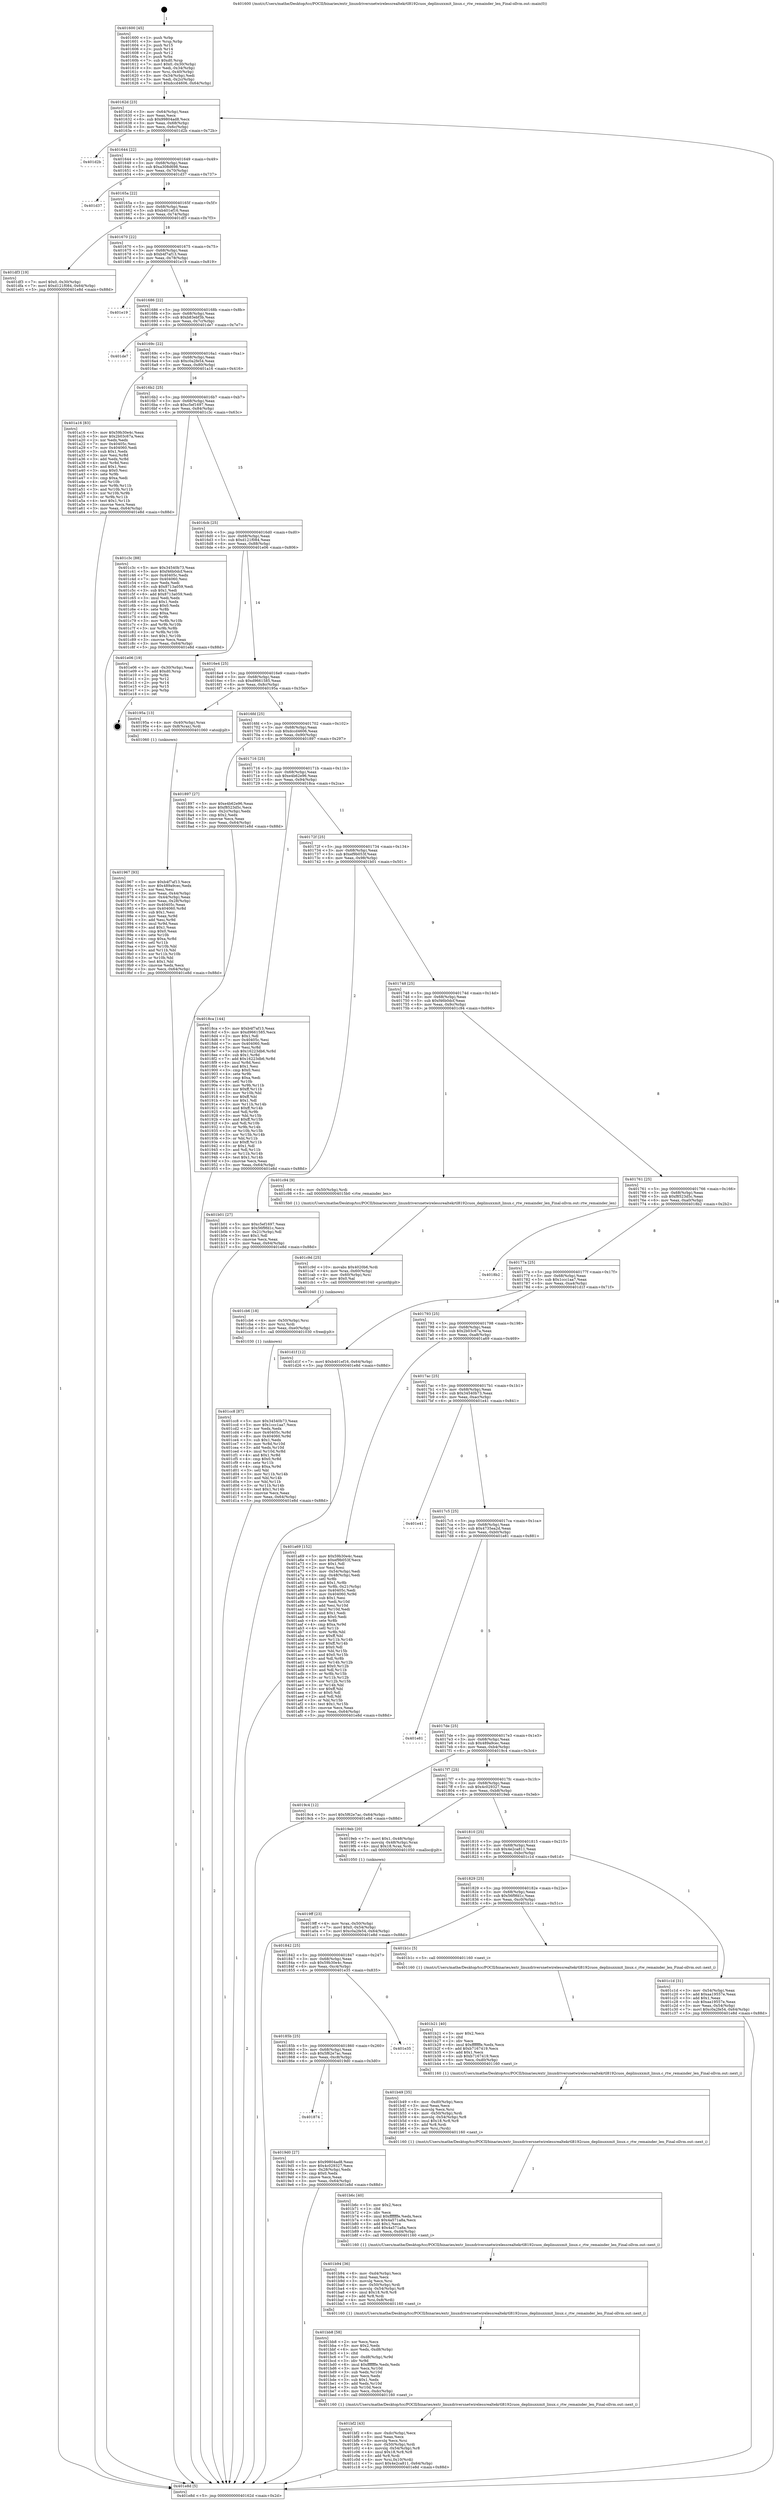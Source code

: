 digraph "0x401600" {
  label = "0x401600 (/mnt/c/Users/mathe/Desktop/tcc/POCII/binaries/extr_linuxdriversnetwirelessrealtekrtl8192cuos_deplinuxxmit_linux.c_rtw_remainder_len_Final-ollvm.out::main(0))"
  labelloc = "t"
  node[shape=record]

  Entry [label="",width=0.3,height=0.3,shape=circle,fillcolor=black,style=filled]
  "0x40162d" [label="{
     0x40162d [23]\l
     | [instrs]\l
     &nbsp;&nbsp;0x40162d \<+3\>: mov -0x64(%rbp),%eax\l
     &nbsp;&nbsp;0x401630 \<+2\>: mov %eax,%ecx\l
     &nbsp;&nbsp;0x401632 \<+6\>: sub $0x99804ad8,%ecx\l
     &nbsp;&nbsp;0x401638 \<+3\>: mov %eax,-0x68(%rbp)\l
     &nbsp;&nbsp;0x40163b \<+3\>: mov %ecx,-0x6c(%rbp)\l
     &nbsp;&nbsp;0x40163e \<+6\>: je 0000000000401d2b \<main+0x72b\>\l
  }"]
  "0x401d2b" [label="{
     0x401d2b\l
  }", style=dashed]
  "0x401644" [label="{
     0x401644 [22]\l
     | [instrs]\l
     &nbsp;&nbsp;0x401644 \<+5\>: jmp 0000000000401649 \<main+0x49\>\l
     &nbsp;&nbsp;0x401649 \<+3\>: mov -0x68(%rbp),%eax\l
     &nbsp;&nbsp;0x40164c \<+5\>: sub $0xa308d698,%eax\l
     &nbsp;&nbsp;0x401651 \<+3\>: mov %eax,-0x70(%rbp)\l
     &nbsp;&nbsp;0x401654 \<+6\>: je 0000000000401d37 \<main+0x737\>\l
  }"]
  Exit [label="",width=0.3,height=0.3,shape=circle,fillcolor=black,style=filled,peripheries=2]
  "0x401d37" [label="{
     0x401d37\l
  }", style=dashed]
  "0x40165a" [label="{
     0x40165a [22]\l
     | [instrs]\l
     &nbsp;&nbsp;0x40165a \<+5\>: jmp 000000000040165f \<main+0x5f\>\l
     &nbsp;&nbsp;0x40165f \<+3\>: mov -0x68(%rbp),%eax\l
     &nbsp;&nbsp;0x401662 \<+5\>: sub $0xb401ef16,%eax\l
     &nbsp;&nbsp;0x401667 \<+3\>: mov %eax,-0x74(%rbp)\l
     &nbsp;&nbsp;0x40166a \<+6\>: je 0000000000401df3 \<main+0x7f3\>\l
  }"]
  "0x401cc8" [label="{
     0x401cc8 [87]\l
     | [instrs]\l
     &nbsp;&nbsp;0x401cc8 \<+5\>: mov $0x34540b73,%eax\l
     &nbsp;&nbsp;0x401ccd \<+5\>: mov $0x1ccc1aa7,%ecx\l
     &nbsp;&nbsp;0x401cd2 \<+2\>: xor %edx,%edx\l
     &nbsp;&nbsp;0x401cd4 \<+8\>: mov 0x40405c,%r8d\l
     &nbsp;&nbsp;0x401cdc \<+8\>: mov 0x404060,%r9d\l
     &nbsp;&nbsp;0x401ce4 \<+3\>: sub $0x1,%edx\l
     &nbsp;&nbsp;0x401ce7 \<+3\>: mov %r8d,%r10d\l
     &nbsp;&nbsp;0x401cea \<+3\>: add %edx,%r10d\l
     &nbsp;&nbsp;0x401ced \<+4\>: imul %r10d,%r8d\l
     &nbsp;&nbsp;0x401cf1 \<+4\>: and $0x1,%r8d\l
     &nbsp;&nbsp;0x401cf5 \<+4\>: cmp $0x0,%r8d\l
     &nbsp;&nbsp;0x401cf9 \<+4\>: sete %r11b\l
     &nbsp;&nbsp;0x401cfd \<+4\>: cmp $0xa,%r9d\l
     &nbsp;&nbsp;0x401d01 \<+3\>: setl %bl\l
     &nbsp;&nbsp;0x401d04 \<+3\>: mov %r11b,%r14b\l
     &nbsp;&nbsp;0x401d07 \<+3\>: and %bl,%r14b\l
     &nbsp;&nbsp;0x401d0a \<+3\>: xor %bl,%r11b\l
     &nbsp;&nbsp;0x401d0d \<+3\>: or %r11b,%r14b\l
     &nbsp;&nbsp;0x401d10 \<+4\>: test $0x1,%r14b\l
     &nbsp;&nbsp;0x401d14 \<+3\>: cmovne %ecx,%eax\l
     &nbsp;&nbsp;0x401d17 \<+3\>: mov %eax,-0x64(%rbp)\l
     &nbsp;&nbsp;0x401d1a \<+5\>: jmp 0000000000401e8d \<main+0x88d\>\l
  }"]
  "0x401df3" [label="{
     0x401df3 [19]\l
     | [instrs]\l
     &nbsp;&nbsp;0x401df3 \<+7\>: movl $0x0,-0x30(%rbp)\l
     &nbsp;&nbsp;0x401dfa \<+7\>: movl $0xd121f084,-0x64(%rbp)\l
     &nbsp;&nbsp;0x401e01 \<+5\>: jmp 0000000000401e8d \<main+0x88d\>\l
  }"]
  "0x401670" [label="{
     0x401670 [22]\l
     | [instrs]\l
     &nbsp;&nbsp;0x401670 \<+5\>: jmp 0000000000401675 \<main+0x75\>\l
     &nbsp;&nbsp;0x401675 \<+3\>: mov -0x68(%rbp),%eax\l
     &nbsp;&nbsp;0x401678 \<+5\>: sub $0xb4f7af13,%eax\l
     &nbsp;&nbsp;0x40167d \<+3\>: mov %eax,-0x78(%rbp)\l
     &nbsp;&nbsp;0x401680 \<+6\>: je 0000000000401e19 \<main+0x819\>\l
  }"]
  "0x401cb6" [label="{
     0x401cb6 [18]\l
     | [instrs]\l
     &nbsp;&nbsp;0x401cb6 \<+4\>: mov -0x50(%rbp),%rsi\l
     &nbsp;&nbsp;0x401cba \<+3\>: mov %rsi,%rdi\l
     &nbsp;&nbsp;0x401cbd \<+6\>: mov %eax,-0xe0(%rbp)\l
     &nbsp;&nbsp;0x401cc3 \<+5\>: call 0000000000401030 \<free@plt\>\l
     | [calls]\l
     &nbsp;&nbsp;0x401030 \{1\} (unknown)\l
  }"]
  "0x401e19" [label="{
     0x401e19\l
  }", style=dashed]
  "0x401686" [label="{
     0x401686 [22]\l
     | [instrs]\l
     &nbsp;&nbsp;0x401686 \<+5\>: jmp 000000000040168b \<main+0x8b\>\l
     &nbsp;&nbsp;0x40168b \<+3\>: mov -0x68(%rbp),%eax\l
     &nbsp;&nbsp;0x40168e \<+5\>: sub $0xb83ebf3b,%eax\l
     &nbsp;&nbsp;0x401693 \<+3\>: mov %eax,-0x7c(%rbp)\l
     &nbsp;&nbsp;0x401696 \<+6\>: je 0000000000401de7 \<main+0x7e7\>\l
  }"]
  "0x401c9d" [label="{
     0x401c9d [25]\l
     | [instrs]\l
     &nbsp;&nbsp;0x401c9d \<+10\>: movabs $0x4020b6,%rdi\l
     &nbsp;&nbsp;0x401ca7 \<+4\>: mov %rax,-0x60(%rbp)\l
     &nbsp;&nbsp;0x401cab \<+4\>: mov -0x60(%rbp),%rsi\l
     &nbsp;&nbsp;0x401caf \<+2\>: mov $0x0,%al\l
     &nbsp;&nbsp;0x401cb1 \<+5\>: call 0000000000401040 \<printf@plt\>\l
     | [calls]\l
     &nbsp;&nbsp;0x401040 \{1\} (unknown)\l
  }"]
  "0x401de7" [label="{
     0x401de7\l
  }", style=dashed]
  "0x40169c" [label="{
     0x40169c [22]\l
     | [instrs]\l
     &nbsp;&nbsp;0x40169c \<+5\>: jmp 00000000004016a1 \<main+0xa1\>\l
     &nbsp;&nbsp;0x4016a1 \<+3\>: mov -0x68(%rbp),%eax\l
     &nbsp;&nbsp;0x4016a4 \<+5\>: sub $0xc0a2fe54,%eax\l
     &nbsp;&nbsp;0x4016a9 \<+3\>: mov %eax,-0x80(%rbp)\l
     &nbsp;&nbsp;0x4016ac \<+6\>: je 0000000000401a16 \<main+0x416\>\l
  }"]
  "0x401bf2" [label="{
     0x401bf2 [43]\l
     | [instrs]\l
     &nbsp;&nbsp;0x401bf2 \<+6\>: mov -0xdc(%rbp),%ecx\l
     &nbsp;&nbsp;0x401bf8 \<+3\>: imul %eax,%ecx\l
     &nbsp;&nbsp;0x401bfb \<+3\>: movslq %ecx,%rsi\l
     &nbsp;&nbsp;0x401bfe \<+4\>: mov -0x50(%rbp),%rdi\l
     &nbsp;&nbsp;0x401c02 \<+4\>: movslq -0x54(%rbp),%r8\l
     &nbsp;&nbsp;0x401c06 \<+4\>: imul $0x18,%r8,%r8\l
     &nbsp;&nbsp;0x401c0a \<+3\>: add %r8,%rdi\l
     &nbsp;&nbsp;0x401c0d \<+4\>: mov %rsi,0x10(%rdi)\l
     &nbsp;&nbsp;0x401c11 \<+7\>: movl $0x4e2ca811,-0x64(%rbp)\l
     &nbsp;&nbsp;0x401c18 \<+5\>: jmp 0000000000401e8d \<main+0x88d\>\l
  }"]
  "0x401a16" [label="{
     0x401a16 [83]\l
     | [instrs]\l
     &nbsp;&nbsp;0x401a16 \<+5\>: mov $0x59b30e4c,%eax\l
     &nbsp;&nbsp;0x401a1b \<+5\>: mov $0x2b03c67a,%ecx\l
     &nbsp;&nbsp;0x401a20 \<+2\>: xor %edx,%edx\l
     &nbsp;&nbsp;0x401a22 \<+7\>: mov 0x40405c,%esi\l
     &nbsp;&nbsp;0x401a29 \<+7\>: mov 0x404060,%edi\l
     &nbsp;&nbsp;0x401a30 \<+3\>: sub $0x1,%edx\l
     &nbsp;&nbsp;0x401a33 \<+3\>: mov %esi,%r8d\l
     &nbsp;&nbsp;0x401a36 \<+3\>: add %edx,%r8d\l
     &nbsp;&nbsp;0x401a39 \<+4\>: imul %r8d,%esi\l
     &nbsp;&nbsp;0x401a3d \<+3\>: and $0x1,%esi\l
     &nbsp;&nbsp;0x401a40 \<+3\>: cmp $0x0,%esi\l
     &nbsp;&nbsp;0x401a43 \<+4\>: sete %r9b\l
     &nbsp;&nbsp;0x401a47 \<+3\>: cmp $0xa,%edi\l
     &nbsp;&nbsp;0x401a4a \<+4\>: setl %r10b\l
     &nbsp;&nbsp;0x401a4e \<+3\>: mov %r9b,%r11b\l
     &nbsp;&nbsp;0x401a51 \<+3\>: and %r10b,%r11b\l
     &nbsp;&nbsp;0x401a54 \<+3\>: xor %r10b,%r9b\l
     &nbsp;&nbsp;0x401a57 \<+3\>: or %r9b,%r11b\l
     &nbsp;&nbsp;0x401a5a \<+4\>: test $0x1,%r11b\l
     &nbsp;&nbsp;0x401a5e \<+3\>: cmovne %ecx,%eax\l
     &nbsp;&nbsp;0x401a61 \<+3\>: mov %eax,-0x64(%rbp)\l
     &nbsp;&nbsp;0x401a64 \<+5\>: jmp 0000000000401e8d \<main+0x88d\>\l
  }"]
  "0x4016b2" [label="{
     0x4016b2 [25]\l
     | [instrs]\l
     &nbsp;&nbsp;0x4016b2 \<+5\>: jmp 00000000004016b7 \<main+0xb7\>\l
     &nbsp;&nbsp;0x4016b7 \<+3\>: mov -0x68(%rbp),%eax\l
     &nbsp;&nbsp;0x4016ba \<+5\>: sub $0xc5ef1697,%eax\l
     &nbsp;&nbsp;0x4016bf \<+6\>: mov %eax,-0x84(%rbp)\l
     &nbsp;&nbsp;0x4016c5 \<+6\>: je 0000000000401c3c \<main+0x63c\>\l
  }"]
  "0x401bb8" [label="{
     0x401bb8 [58]\l
     | [instrs]\l
     &nbsp;&nbsp;0x401bb8 \<+2\>: xor %ecx,%ecx\l
     &nbsp;&nbsp;0x401bba \<+5\>: mov $0x2,%edx\l
     &nbsp;&nbsp;0x401bbf \<+6\>: mov %edx,-0xd8(%rbp)\l
     &nbsp;&nbsp;0x401bc5 \<+1\>: cltd\l
     &nbsp;&nbsp;0x401bc6 \<+7\>: mov -0xd8(%rbp),%r9d\l
     &nbsp;&nbsp;0x401bcd \<+3\>: idiv %r9d\l
     &nbsp;&nbsp;0x401bd0 \<+6\>: imul $0xfffffffe,%edx,%edx\l
     &nbsp;&nbsp;0x401bd6 \<+3\>: mov %ecx,%r10d\l
     &nbsp;&nbsp;0x401bd9 \<+3\>: sub %edx,%r10d\l
     &nbsp;&nbsp;0x401bdc \<+2\>: mov %ecx,%edx\l
     &nbsp;&nbsp;0x401bde \<+3\>: sub $0x1,%edx\l
     &nbsp;&nbsp;0x401be1 \<+3\>: add %edx,%r10d\l
     &nbsp;&nbsp;0x401be4 \<+3\>: sub %r10d,%ecx\l
     &nbsp;&nbsp;0x401be7 \<+6\>: mov %ecx,-0xdc(%rbp)\l
     &nbsp;&nbsp;0x401bed \<+5\>: call 0000000000401160 \<next_i\>\l
     | [calls]\l
     &nbsp;&nbsp;0x401160 \{1\} (/mnt/c/Users/mathe/Desktop/tcc/POCII/binaries/extr_linuxdriversnetwirelessrealtekrtl8192cuos_deplinuxxmit_linux.c_rtw_remainder_len_Final-ollvm.out::next_i)\l
  }"]
  "0x401c3c" [label="{
     0x401c3c [88]\l
     | [instrs]\l
     &nbsp;&nbsp;0x401c3c \<+5\>: mov $0x34540b73,%eax\l
     &nbsp;&nbsp;0x401c41 \<+5\>: mov $0xf46b0dcf,%ecx\l
     &nbsp;&nbsp;0x401c46 \<+7\>: mov 0x40405c,%edx\l
     &nbsp;&nbsp;0x401c4d \<+7\>: mov 0x404060,%esi\l
     &nbsp;&nbsp;0x401c54 \<+2\>: mov %edx,%edi\l
     &nbsp;&nbsp;0x401c56 \<+6\>: sub $0x8713a059,%edi\l
     &nbsp;&nbsp;0x401c5c \<+3\>: sub $0x1,%edi\l
     &nbsp;&nbsp;0x401c5f \<+6\>: add $0x8713a059,%edi\l
     &nbsp;&nbsp;0x401c65 \<+3\>: imul %edi,%edx\l
     &nbsp;&nbsp;0x401c68 \<+3\>: and $0x1,%edx\l
     &nbsp;&nbsp;0x401c6b \<+3\>: cmp $0x0,%edx\l
     &nbsp;&nbsp;0x401c6e \<+4\>: sete %r8b\l
     &nbsp;&nbsp;0x401c72 \<+3\>: cmp $0xa,%esi\l
     &nbsp;&nbsp;0x401c75 \<+4\>: setl %r9b\l
     &nbsp;&nbsp;0x401c79 \<+3\>: mov %r8b,%r10b\l
     &nbsp;&nbsp;0x401c7c \<+3\>: and %r9b,%r10b\l
     &nbsp;&nbsp;0x401c7f \<+3\>: xor %r9b,%r8b\l
     &nbsp;&nbsp;0x401c82 \<+3\>: or %r8b,%r10b\l
     &nbsp;&nbsp;0x401c85 \<+4\>: test $0x1,%r10b\l
     &nbsp;&nbsp;0x401c89 \<+3\>: cmovne %ecx,%eax\l
     &nbsp;&nbsp;0x401c8c \<+3\>: mov %eax,-0x64(%rbp)\l
     &nbsp;&nbsp;0x401c8f \<+5\>: jmp 0000000000401e8d \<main+0x88d\>\l
  }"]
  "0x4016cb" [label="{
     0x4016cb [25]\l
     | [instrs]\l
     &nbsp;&nbsp;0x4016cb \<+5\>: jmp 00000000004016d0 \<main+0xd0\>\l
     &nbsp;&nbsp;0x4016d0 \<+3\>: mov -0x68(%rbp),%eax\l
     &nbsp;&nbsp;0x4016d3 \<+5\>: sub $0xd121f084,%eax\l
     &nbsp;&nbsp;0x4016d8 \<+6\>: mov %eax,-0x88(%rbp)\l
     &nbsp;&nbsp;0x4016de \<+6\>: je 0000000000401e06 \<main+0x806\>\l
  }"]
  "0x401b94" [label="{
     0x401b94 [36]\l
     | [instrs]\l
     &nbsp;&nbsp;0x401b94 \<+6\>: mov -0xd4(%rbp),%ecx\l
     &nbsp;&nbsp;0x401b9a \<+3\>: imul %eax,%ecx\l
     &nbsp;&nbsp;0x401b9d \<+3\>: movslq %ecx,%rsi\l
     &nbsp;&nbsp;0x401ba0 \<+4\>: mov -0x50(%rbp),%rdi\l
     &nbsp;&nbsp;0x401ba4 \<+4\>: movslq -0x54(%rbp),%r8\l
     &nbsp;&nbsp;0x401ba8 \<+4\>: imul $0x18,%r8,%r8\l
     &nbsp;&nbsp;0x401bac \<+3\>: add %r8,%rdi\l
     &nbsp;&nbsp;0x401baf \<+4\>: mov %rsi,0x8(%rdi)\l
     &nbsp;&nbsp;0x401bb3 \<+5\>: call 0000000000401160 \<next_i\>\l
     | [calls]\l
     &nbsp;&nbsp;0x401160 \{1\} (/mnt/c/Users/mathe/Desktop/tcc/POCII/binaries/extr_linuxdriversnetwirelessrealtekrtl8192cuos_deplinuxxmit_linux.c_rtw_remainder_len_Final-ollvm.out::next_i)\l
  }"]
  "0x401e06" [label="{
     0x401e06 [19]\l
     | [instrs]\l
     &nbsp;&nbsp;0x401e06 \<+3\>: mov -0x30(%rbp),%eax\l
     &nbsp;&nbsp;0x401e09 \<+7\>: add $0xd0,%rsp\l
     &nbsp;&nbsp;0x401e10 \<+1\>: pop %rbx\l
     &nbsp;&nbsp;0x401e11 \<+2\>: pop %r12\l
     &nbsp;&nbsp;0x401e13 \<+2\>: pop %r14\l
     &nbsp;&nbsp;0x401e15 \<+2\>: pop %r15\l
     &nbsp;&nbsp;0x401e17 \<+1\>: pop %rbp\l
     &nbsp;&nbsp;0x401e18 \<+1\>: ret\l
  }"]
  "0x4016e4" [label="{
     0x4016e4 [25]\l
     | [instrs]\l
     &nbsp;&nbsp;0x4016e4 \<+5\>: jmp 00000000004016e9 \<main+0xe9\>\l
     &nbsp;&nbsp;0x4016e9 \<+3\>: mov -0x68(%rbp),%eax\l
     &nbsp;&nbsp;0x4016ec \<+5\>: sub $0xd9661585,%eax\l
     &nbsp;&nbsp;0x4016f1 \<+6\>: mov %eax,-0x8c(%rbp)\l
     &nbsp;&nbsp;0x4016f7 \<+6\>: je 000000000040195a \<main+0x35a\>\l
  }"]
  "0x401b6c" [label="{
     0x401b6c [40]\l
     | [instrs]\l
     &nbsp;&nbsp;0x401b6c \<+5\>: mov $0x2,%ecx\l
     &nbsp;&nbsp;0x401b71 \<+1\>: cltd\l
     &nbsp;&nbsp;0x401b72 \<+2\>: idiv %ecx\l
     &nbsp;&nbsp;0x401b74 \<+6\>: imul $0xfffffffe,%edx,%ecx\l
     &nbsp;&nbsp;0x401b7a \<+6\>: sub $0x4a571a8a,%ecx\l
     &nbsp;&nbsp;0x401b80 \<+3\>: add $0x1,%ecx\l
     &nbsp;&nbsp;0x401b83 \<+6\>: add $0x4a571a8a,%ecx\l
     &nbsp;&nbsp;0x401b89 \<+6\>: mov %ecx,-0xd4(%rbp)\l
     &nbsp;&nbsp;0x401b8f \<+5\>: call 0000000000401160 \<next_i\>\l
     | [calls]\l
     &nbsp;&nbsp;0x401160 \{1\} (/mnt/c/Users/mathe/Desktop/tcc/POCII/binaries/extr_linuxdriversnetwirelessrealtekrtl8192cuos_deplinuxxmit_linux.c_rtw_remainder_len_Final-ollvm.out::next_i)\l
  }"]
  "0x40195a" [label="{
     0x40195a [13]\l
     | [instrs]\l
     &nbsp;&nbsp;0x40195a \<+4\>: mov -0x40(%rbp),%rax\l
     &nbsp;&nbsp;0x40195e \<+4\>: mov 0x8(%rax),%rdi\l
     &nbsp;&nbsp;0x401962 \<+5\>: call 0000000000401060 \<atoi@plt\>\l
     | [calls]\l
     &nbsp;&nbsp;0x401060 \{1\} (unknown)\l
  }"]
  "0x4016fd" [label="{
     0x4016fd [25]\l
     | [instrs]\l
     &nbsp;&nbsp;0x4016fd \<+5\>: jmp 0000000000401702 \<main+0x102\>\l
     &nbsp;&nbsp;0x401702 \<+3\>: mov -0x68(%rbp),%eax\l
     &nbsp;&nbsp;0x401705 \<+5\>: sub $0xdccd4606,%eax\l
     &nbsp;&nbsp;0x40170a \<+6\>: mov %eax,-0x90(%rbp)\l
     &nbsp;&nbsp;0x401710 \<+6\>: je 0000000000401897 \<main+0x297\>\l
  }"]
  "0x401b49" [label="{
     0x401b49 [35]\l
     | [instrs]\l
     &nbsp;&nbsp;0x401b49 \<+6\>: mov -0xd0(%rbp),%ecx\l
     &nbsp;&nbsp;0x401b4f \<+3\>: imul %eax,%ecx\l
     &nbsp;&nbsp;0x401b52 \<+3\>: movslq %ecx,%rsi\l
     &nbsp;&nbsp;0x401b55 \<+4\>: mov -0x50(%rbp),%rdi\l
     &nbsp;&nbsp;0x401b59 \<+4\>: movslq -0x54(%rbp),%r8\l
     &nbsp;&nbsp;0x401b5d \<+4\>: imul $0x18,%r8,%r8\l
     &nbsp;&nbsp;0x401b61 \<+3\>: add %r8,%rdi\l
     &nbsp;&nbsp;0x401b64 \<+3\>: mov %rsi,(%rdi)\l
     &nbsp;&nbsp;0x401b67 \<+5\>: call 0000000000401160 \<next_i\>\l
     | [calls]\l
     &nbsp;&nbsp;0x401160 \{1\} (/mnt/c/Users/mathe/Desktop/tcc/POCII/binaries/extr_linuxdriversnetwirelessrealtekrtl8192cuos_deplinuxxmit_linux.c_rtw_remainder_len_Final-ollvm.out::next_i)\l
  }"]
  "0x401897" [label="{
     0x401897 [27]\l
     | [instrs]\l
     &nbsp;&nbsp;0x401897 \<+5\>: mov $0xe4b62e96,%eax\l
     &nbsp;&nbsp;0x40189c \<+5\>: mov $0xf8523d5c,%ecx\l
     &nbsp;&nbsp;0x4018a1 \<+3\>: mov -0x2c(%rbp),%edx\l
     &nbsp;&nbsp;0x4018a4 \<+3\>: cmp $0x2,%edx\l
     &nbsp;&nbsp;0x4018a7 \<+3\>: cmovne %ecx,%eax\l
     &nbsp;&nbsp;0x4018aa \<+3\>: mov %eax,-0x64(%rbp)\l
     &nbsp;&nbsp;0x4018ad \<+5\>: jmp 0000000000401e8d \<main+0x88d\>\l
  }"]
  "0x401716" [label="{
     0x401716 [25]\l
     | [instrs]\l
     &nbsp;&nbsp;0x401716 \<+5\>: jmp 000000000040171b \<main+0x11b\>\l
     &nbsp;&nbsp;0x40171b \<+3\>: mov -0x68(%rbp),%eax\l
     &nbsp;&nbsp;0x40171e \<+5\>: sub $0xe4b62e96,%eax\l
     &nbsp;&nbsp;0x401723 \<+6\>: mov %eax,-0x94(%rbp)\l
     &nbsp;&nbsp;0x401729 \<+6\>: je 00000000004018ca \<main+0x2ca\>\l
  }"]
  "0x401e8d" [label="{
     0x401e8d [5]\l
     | [instrs]\l
     &nbsp;&nbsp;0x401e8d \<+5\>: jmp 000000000040162d \<main+0x2d\>\l
  }"]
  "0x401600" [label="{
     0x401600 [45]\l
     | [instrs]\l
     &nbsp;&nbsp;0x401600 \<+1\>: push %rbp\l
     &nbsp;&nbsp;0x401601 \<+3\>: mov %rsp,%rbp\l
     &nbsp;&nbsp;0x401604 \<+2\>: push %r15\l
     &nbsp;&nbsp;0x401606 \<+2\>: push %r14\l
     &nbsp;&nbsp;0x401608 \<+2\>: push %r12\l
     &nbsp;&nbsp;0x40160a \<+1\>: push %rbx\l
     &nbsp;&nbsp;0x40160b \<+7\>: sub $0xd0,%rsp\l
     &nbsp;&nbsp;0x401612 \<+7\>: movl $0x0,-0x30(%rbp)\l
     &nbsp;&nbsp;0x401619 \<+3\>: mov %edi,-0x34(%rbp)\l
     &nbsp;&nbsp;0x40161c \<+4\>: mov %rsi,-0x40(%rbp)\l
     &nbsp;&nbsp;0x401620 \<+3\>: mov -0x34(%rbp),%edi\l
     &nbsp;&nbsp;0x401623 \<+3\>: mov %edi,-0x2c(%rbp)\l
     &nbsp;&nbsp;0x401626 \<+7\>: movl $0xdccd4606,-0x64(%rbp)\l
  }"]
  "0x401b21" [label="{
     0x401b21 [40]\l
     | [instrs]\l
     &nbsp;&nbsp;0x401b21 \<+5\>: mov $0x2,%ecx\l
     &nbsp;&nbsp;0x401b26 \<+1\>: cltd\l
     &nbsp;&nbsp;0x401b27 \<+2\>: idiv %ecx\l
     &nbsp;&nbsp;0x401b29 \<+6\>: imul $0xfffffffe,%edx,%ecx\l
     &nbsp;&nbsp;0x401b2f \<+6\>: add $0xb7167419,%ecx\l
     &nbsp;&nbsp;0x401b35 \<+3\>: add $0x1,%ecx\l
     &nbsp;&nbsp;0x401b38 \<+6\>: sub $0xb7167419,%ecx\l
     &nbsp;&nbsp;0x401b3e \<+6\>: mov %ecx,-0xd0(%rbp)\l
     &nbsp;&nbsp;0x401b44 \<+5\>: call 0000000000401160 \<next_i\>\l
     | [calls]\l
     &nbsp;&nbsp;0x401160 \{1\} (/mnt/c/Users/mathe/Desktop/tcc/POCII/binaries/extr_linuxdriversnetwirelessrealtekrtl8192cuos_deplinuxxmit_linux.c_rtw_remainder_len_Final-ollvm.out::next_i)\l
  }"]
  "0x4018ca" [label="{
     0x4018ca [144]\l
     | [instrs]\l
     &nbsp;&nbsp;0x4018ca \<+5\>: mov $0xb4f7af13,%eax\l
     &nbsp;&nbsp;0x4018cf \<+5\>: mov $0xd9661585,%ecx\l
     &nbsp;&nbsp;0x4018d4 \<+2\>: mov $0x1,%dl\l
     &nbsp;&nbsp;0x4018d6 \<+7\>: mov 0x40405c,%esi\l
     &nbsp;&nbsp;0x4018dd \<+7\>: mov 0x404060,%edi\l
     &nbsp;&nbsp;0x4018e4 \<+3\>: mov %esi,%r8d\l
     &nbsp;&nbsp;0x4018e7 \<+7\>: sub $0x16223db6,%r8d\l
     &nbsp;&nbsp;0x4018ee \<+4\>: sub $0x1,%r8d\l
     &nbsp;&nbsp;0x4018f2 \<+7\>: add $0x16223db6,%r8d\l
     &nbsp;&nbsp;0x4018f9 \<+4\>: imul %r8d,%esi\l
     &nbsp;&nbsp;0x4018fd \<+3\>: and $0x1,%esi\l
     &nbsp;&nbsp;0x401900 \<+3\>: cmp $0x0,%esi\l
     &nbsp;&nbsp;0x401903 \<+4\>: sete %r9b\l
     &nbsp;&nbsp;0x401907 \<+3\>: cmp $0xa,%edi\l
     &nbsp;&nbsp;0x40190a \<+4\>: setl %r10b\l
     &nbsp;&nbsp;0x40190e \<+3\>: mov %r9b,%r11b\l
     &nbsp;&nbsp;0x401911 \<+4\>: xor $0xff,%r11b\l
     &nbsp;&nbsp;0x401915 \<+3\>: mov %r10b,%bl\l
     &nbsp;&nbsp;0x401918 \<+3\>: xor $0xff,%bl\l
     &nbsp;&nbsp;0x40191b \<+3\>: xor $0x1,%dl\l
     &nbsp;&nbsp;0x40191e \<+3\>: mov %r11b,%r14b\l
     &nbsp;&nbsp;0x401921 \<+4\>: and $0xff,%r14b\l
     &nbsp;&nbsp;0x401925 \<+3\>: and %dl,%r9b\l
     &nbsp;&nbsp;0x401928 \<+3\>: mov %bl,%r15b\l
     &nbsp;&nbsp;0x40192b \<+4\>: and $0xff,%r15b\l
     &nbsp;&nbsp;0x40192f \<+3\>: and %dl,%r10b\l
     &nbsp;&nbsp;0x401932 \<+3\>: or %r9b,%r14b\l
     &nbsp;&nbsp;0x401935 \<+3\>: or %r10b,%r15b\l
     &nbsp;&nbsp;0x401938 \<+3\>: xor %r15b,%r14b\l
     &nbsp;&nbsp;0x40193b \<+3\>: or %bl,%r11b\l
     &nbsp;&nbsp;0x40193e \<+4\>: xor $0xff,%r11b\l
     &nbsp;&nbsp;0x401942 \<+3\>: or $0x1,%dl\l
     &nbsp;&nbsp;0x401945 \<+3\>: and %dl,%r11b\l
     &nbsp;&nbsp;0x401948 \<+3\>: or %r11b,%r14b\l
     &nbsp;&nbsp;0x40194b \<+4\>: test $0x1,%r14b\l
     &nbsp;&nbsp;0x40194f \<+3\>: cmovne %ecx,%eax\l
     &nbsp;&nbsp;0x401952 \<+3\>: mov %eax,-0x64(%rbp)\l
     &nbsp;&nbsp;0x401955 \<+5\>: jmp 0000000000401e8d \<main+0x88d\>\l
  }"]
  "0x40172f" [label="{
     0x40172f [25]\l
     | [instrs]\l
     &nbsp;&nbsp;0x40172f \<+5\>: jmp 0000000000401734 \<main+0x134\>\l
     &nbsp;&nbsp;0x401734 \<+3\>: mov -0x68(%rbp),%eax\l
     &nbsp;&nbsp;0x401737 \<+5\>: sub $0xef9b053f,%eax\l
     &nbsp;&nbsp;0x40173c \<+6\>: mov %eax,-0x98(%rbp)\l
     &nbsp;&nbsp;0x401742 \<+6\>: je 0000000000401b01 \<main+0x501\>\l
  }"]
  "0x401967" [label="{
     0x401967 [93]\l
     | [instrs]\l
     &nbsp;&nbsp;0x401967 \<+5\>: mov $0xb4f7af13,%ecx\l
     &nbsp;&nbsp;0x40196c \<+5\>: mov $0x489a9cec,%edx\l
     &nbsp;&nbsp;0x401971 \<+2\>: xor %esi,%esi\l
     &nbsp;&nbsp;0x401973 \<+3\>: mov %eax,-0x44(%rbp)\l
     &nbsp;&nbsp;0x401976 \<+3\>: mov -0x44(%rbp),%eax\l
     &nbsp;&nbsp;0x401979 \<+3\>: mov %eax,-0x28(%rbp)\l
     &nbsp;&nbsp;0x40197c \<+7\>: mov 0x40405c,%eax\l
     &nbsp;&nbsp;0x401983 \<+8\>: mov 0x404060,%r8d\l
     &nbsp;&nbsp;0x40198b \<+3\>: sub $0x1,%esi\l
     &nbsp;&nbsp;0x40198e \<+3\>: mov %eax,%r9d\l
     &nbsp;&nbsp;0x401991 \<+3\>: add %esi,%r9d\l
     &nbsp;&nbsp;0x401994 \<+4\>: imul %r9d,%eax\l
     &nbsp;&nbsp;0x401998 \<+3\>: and $0x1,%eax\l
     &nbsp;&nbsp;0x40199b \<+3\>: cmp $0x0,%eax\l
     &nbsp;&nbsp;0x40199e \<+4\>: sete %r10b\l
     &nbsp;&nbsp;0x4019a2 \<+4\>: cmp $0xa,%r8d\l
     &nbsp;&nbsp;0x4019a6 \<+4\>: setl %r11b\l
     &nbsp;&nbsp;0x4019aa \<+3\>: mov %r10b,%bl\l
     &nbsp;&nbsp;0x4019ad \<+3\>: and %r11b,%bl\l
     &nbsp;&nbsp;0x4019b0 \<+3\>: xor %r11b,%r10b\l
     &nbsp;&nbsp;0x4019b3 \<+3\>: or %r10b,%bl\l
     &nbsp;&nbsp;0x4019b6 \<+3\>: test $0x1,%bl\l
     &nbsp;&nbsp;0x4019b9 \<+3\>: cmovne %edx,%ecx\l
     &nbsp;&nbsp;0x4019bc \<+3\>: mov %ecx,-0x64(%rbp)\l
     &nbsp;&nbsp;0x4019bf \<+5\>: jmp 0000000000401e8d \<main+0x88d\>\l
  }"]
  "0x4019ff" [label="{
     0x4019ff [23]\l
     | [instrs]\l
     &nbsp;&nbsp;0x4019ff \<+4\>: mov %rax,-0x50(%rbp)\l
     &nbsp;&nbsp;0x401a03 \<+7\>: movl $0x0,-0x54(%rbp)\l
     &nbsp;&nbsp;0x401a0a \<+7\>: movl $0xc0a2fe54,-0x64(%rbp)\l
     &nbsp;&nbsp;0x401a11 \<+5\>: jmp 0000000000401e8d \<main+0x88d\>\l
  }"]
  "0x401b01" [label="{
     0x401b01 [27]\l
     | [instrs]\l
     &nbsp;&nbsp;0x401b01 \<+5\>: mov $0xc5ef1697,%eax\l
     &nbsp;&nbsp;0x401b06 \<+5\>: mov $0x56f9fd1c,%ecx\l
     &nbsp;&nbsp;0x401b0b \<+3\>: mov -0x21(%rbp),%dl\l
     &nbsp;&nbsp;0x401b0e \<+3\>: test $0x1,%dl\l
     &nbsp;&nbsp;0x401b11 \<+3\>: cmovne %ecx,%eax\l
     &nbsp;&nbsp;0x401b14 \<+3\>: mov %eax,-0x64(%rbp)\l
     &nbsp;&nbsp;0x401b17 \<+5\>: jmp 0000000000401e8d \<main+0x88d\>\l
  }"]
  "0x401748" [label="{
     0x401748 [25]\l
     | [instrs]\l
     &nbsp;&nbsp;0x401748 \<+5\>: jmp 000000000040174d \<main+0x14d\>\l
     &nbsp;&nbsp;0x40174d \<+3\>: mov -0x68(%rbp),%eax\l
     &nbsp;&nbsp;0x401750 \<+5\>: sub $0xf46b0dcf,%eax\l
     &nbsp;&nbsp;0x401755 \<+6\>: mov %eax,-0x9c(%rbp)\l
     &nbsp;&nbsp;0x40175b \<+6\>: je 0000000000401c94 \<main+0x694\>\l
  }"]
  "0x401874" [label="{
     0x401874\l
  }", style=dashed]
  "0x401c94" [label="{
     0x401c94 [9]\l
     | [instrs]\l
     &nbsp;&nbsp;0x401c94 \<+4\>: mov -0x50(%rbp),%rdi\l
     &nbsp;&nbsp;0x401c98 \<+5\>: call 00000000004015b0 \<rtw_remainder_len\>\l
     | [calls]\l
     &nbsp;&nbsp;0x4015b0 \{1\} (/mnt/c/Users/mathe/Desktop/tcc/POCII/binaries/extr_linuxdriversnetwirelessrealtekrtl8192cuos_deplinuxxmit_linux.c_rtw_remainder_len_Final-ollvm.out::rtw_remainder_len)\l
  }"]
  "0x401761" [label="{
     0x401761 [25]\l
     | [instrs]\l
     &nbsp;&nbsp;0x401761 \<+5\>: jmp 0000000000401766 \<main+0x166\>\l
     &nbsp;&nbsp;0x401766 \<+3\>: mov -0x68(%rbp),%eax\l
     &nbsp;&nbsp;0x401769 \<+5\>: sub $0xf8523d5c,%eax\l
     &nbsp;&nbsp;0x40176e \<+6\>: mov %eax,-0xa0(%rbp)\l
     &nbsp;&nbsp;0x401774 \<+6\>: je 00000000004018b2 \<main+0x2b2\>\l
  }"]
  "0x4019d0" [label="{
     0x4019d0 [27]\l
     | [instrs]\l
     &nbsp;&nbsp;0x4019d0 \<+5\>: mov $0x99804ad8,%eax\l
     &nbsp;&nbsp;0x4019d5 \<+5\>: mov $0x4c029327,%ecx\l
     &nbsp;&nbsp;0x4019da \<+3\>: mov -0x28(%rbp),%edx\l
     &nbsp;&nbsp;0x4019dd \<+3\>: cmp $0x0,%edx\l
     &nbsp;&nbsp;0x4019e0 \<+3\>: cmove %ecx,%eax\l
     &nbsp;&nbsp;0x4019e3 \<+3\>: mov %eax,-0x64(%rbp)\l
     &nbsp;&nbsp;0x4019e6 \<+5\>: jmp 0000000000401e8d \<main+0x88d\>\l
  }"]
  "0x4018b2" [label="{
     0x4018b2\l
  }", style=dashed]
  "0x40177a" [label="{
     0x40177a [25]\l
     | [instrs]\l
     &nbsp;&nbsp;0x40177a \<+5\>: jmp 000000000040177f \<main+0x17f\>\l
     &nbsp;&nbsp;0x40177f \<+3\>: mov -0x68(%rbp),%eax\l
     &nbsp;&nbsp;0x401782 \<+5\>: sub $0x1ccc1aa7,%eax\l
     &nbsp;&nbsp;0x401787 \<+6\>: mov %eax,-0xa4(%rbp)\l
     &nbsp;&nbsp;0x40178d \<+6\>: je 0000000000401d1f \<main+0x71f\>\l
  }"]
  "0x40185b" [label="{
     0x40185b [25]\l
     | [instrs]\l
     &nbsp;&nbsp;0x40185b \<+5\>: jmp 0000000000401860 \<main+0x260\>\l
     &nbsp;&nbsp;0x401860 \<+3\>: mov -0x68(%rbp),%eax\l
     &nbsp;&nbsp;0x401863 \<+5\>: sub $0x5f62e7ac,%eax\l
     &nbsp;&nbsp;0x401868 \<+6\>: mov %eax,-0xc8(%rbp)\l
     &nbsp;&nbsp;0x40186e \<+6\>: je 00000000004019d0 \<main+0x3d0\>\l
  }"]
  "0x401d1f" [label="{
     0x401d1f [12]\l
     | [instrs]\l
     &nbsp;&nbsp;0x401d1f \<+7\>: movl $0xb401ef16,-0x64(%rbp)\l
     &nbsp;&nbsp;0x401d26 \<+5\>: jmp 0000000000401e8d \<main+0x88d\>\l
  }"]
  "0x401793" [label="{
     0x401793 [25]\l
     | [instrs]\l
     &nbsp;&nbsp;0x401793 \<+5\>: jmp 0000000000401798 \<main+0x198\>\l
     &nbsp;&nbsp;0x401798 \<+3\>: mov -0x68(%rbp),%eax\l
     &nbsp;&nbsp;0x40179b \<+5\>: sub $0x2b03c67a,%eax\l
     &nbsp;&nbsp;0x4017a0 \<+6\>: mov %eax,-0xa8(%rbp)\l
     &nbsp;&nbsp;0x4017a6 \<+6\>: je 0000000000401a69 \<main+0x469\>\l
  }"]
  "0x401e35" [label="{
     0x401e35\l
  }", style=dashed]
  "0x401a69" [label="{
     0x401a69 [152]\l
     | [instrs]\l
     &nbsp;&nbsp;0x401a69 \<+5\>: mov $0x59b30e4c,%eax\l
     &nbsp;&nbsp;0x401a6e \<+5\>: mov $0xef9b053f,%ecx\l
     &nbsp;&nbsp;0x401a73 \<+2\>: mov $0x1,%dl\l
     &nbsp;&nbsp;0x401a75 \<+2\>: xor %esi,%esi\l
     &nbsp;&nbsp;0x401a77 \<+3\>: mov -0x54(%rbp),%edi\l
     &nbsp;&nbsp;0x401a7a \<+3\>: cmp -0x48(%rbp),%edi\l
     &nbsp;&nbsp;0x401a7d \<+4\>: setl %r8b\l
     &nbsp;&nbsp;0x401a81 \<+4\>: and $0x1,%r8b\l
     &nbsp;&nbsp;0x401a85 \<+4\>: mov %r8b,-0x21(%rbp)\l
     &nbsp;&nbsp;0x401a89 \<+7\>: mov 0x40405c,%edi\l
     &nbsp;&nbsp;0x401a90 \<+8\>: mov 0x404060,%r9d\l
     &nbsp;&nbsp;0x401a98 \<+3\>: sub $0x1,%esi\l
     &nbsp;&nbsp;0x401a9b \<+3\>: mov %edi,%r10d\l
     &nbsp;&nbsp;0x401a9e \<+3\>: add %esi,%r10d\l
     &nbsp;&nbsp;0x401aa1 \<+4\>: imul %r10d,%edi\l
     &nbsp;&nbsp;0x401aa5 \<+3\>: and $0x1,%edi\l
     &nbsp;&nbsp;0x401aa8 \<+3\>: cmp $0x0,%edi\l
     &nbsp;&nbsp;0x401aab \<+4\>: sete %r8b\l
     &nbsp;&nbsp;0x401aaf \<+4\>: cmp $0xa,%r9d\l
     &nbsp;&nbsp;0x401ab3 \<+4\>: setl %r11b\l
     &nbsp;&nbsp;0x401ab7 \<+3\>: mov %r8b,%bl\l
     &nbsp;&nbsp;0x401aba \<+3\>: xor $0xff,%bl\l
     &nbsp;&nbsp;0x401abd \<+3\>: mov %r11b,%r14b\l
     &nbsp;&nbsp;0x401ac0 \<+4\>: xor $0xff,%r14b\l
     &nbsp;&nbsp;0x401ac4 \<+3\>: xor $0x0,%dl\l
     &nbsp;&nbsp;0x401ac7 \<+3\>: mov %bl,%r15b\l
     &nbsp;&nbsp;0x401aca \<+4\>: and $0x0,%r15b\l
     &nbsp;&nbsp;0x401ace \<+3\>: and %dl,%r8b\l
     &nbsp;&nbsp;0x401ad1 \<+3\>: mov %r14b,%r12b\l
     &nbsp;&nbsp;0x401ad4 \<+4\>: and $0x0,%r12b\l
     &nbsp;&nbsp;0x401ad8 \<+3\>: and %dl,%r11b\l
     &nbsp;&nbsp;0x401adb \<+3\>: or %r8b,%r15b\l
     &nbsp;&nbsp;0x401ade \<+3\>: or %r11b,%r12b\l
     &nbsp;&nbsp;0x401ae1 \<+3\>: xor %r12b,%r15b\l
     &nbsp;&nbsp;0x401ae4 \<+3\>: or %r14b,%bl\l
     &nbsp;&nbsp;0x401ae7 \<+3\>: xor $0xff,%bl\l
     &nbsp;&nbsp;0x401aea \<+3\>: or $0x0,%dl\l
     &nbsp;&nbsp;0x401aed \<+2\>: and %dl,%bl\l
     &nbsp;&nbsp;0x401aef \<+3\>: or %bl,%r15b\l
     &nbsp;&nbsp;0x401af2 \<+4\>: test $0x1,%r15b\l
     &nbsp;&nbsp;0x401af6 \<+3\>: cmovne %ecx,%eax\l
     &nbsp;&nbsp;0x401af9 \<+3\>: mov %eax,-0x64(%rbp)\l
     &nbsp;&nbsp;0x401afc \<+5\>: jmp 0000000000401e8d \<main+0x88d\>\l
  }"]
  "0x4017ac" [label="{
     0x4017ac [25]\l
     | [instrs]\l
     &nbsp;&nbsp;0x4017ac \<+5\>: jmp 00000000004017b1 \<main+0x1b1\>\l
     &nbsp;&nbsp;0x4017b1 \<+3\>: mov -0x68(%rbp),%eax\l
     &nbsp;&nbsp;0x4017b4 \<+5\>: sub $0x34540b73,%eax\l
     &nbsp;&nbsp;0x4017b9 \<+6\>: mov %eax,-0xac(%rbp)\l
     &nbsp;&nbsp;0x4017bf \<+6\>: je 0000000000401e41 \<main+0x841\>\l
  }"]
  "0x401842" [label="{
     0x401842 [25]\l
     | [instrs]\l
     &nbsp;&nbsp;0x401842 \<+5\>: jmp 0000000000401847 \<main+0x247\>\l
     &nbsp;&nbsp;0x401847 \<+3\>: mov -0x68(%rbp),%eax\l
     &nbsp;&nbsp;0x40184a \<+5\>: sub $0x59b30e4c,%eax\l
     &nbsp;&nbsp;0x40184f \<+6\>: mov %eax,-0xc4(%rbp)\l
     &nbsp;&nbsp;0x401855 \<+6\>: je 0000000000401e35 \<main+0x835\>\l
  }"]
  "0x401e41" [label="{
     0x401e41\l
  }", style=dashed]
  "0x4017c5" [label="{
     0x4017c5 [25]\l
     | [instrs]\l
     &nbsp;&nbsp;0x4017c5 \<+5\>: jmp 00000000004017ca \<main+0x1ca\>\l
     &nbsp;&nbsp;0x4017ca \<+3\>: mov -0x68(%rbp),%eax\l
     &nbsp;&nbsp;0x4017cd \<+5\>: sub $0x4735ea2d,%eax\l
     &nbsp;&nbsp;0x4017d2 \<+6\>: mov %eax,-0xb0(%rbp)\l
     &nbsp;&nbsp;0x4017d8 \<+6\>: je 0000000000401e81 \<main+0x881\>\l
  }"]
  "0x401b1c" [label="{
     0x401b1c [5]\l
     | [instrs]\l
     &nbsp;&nbsp;0x401b1c \<+5\>: call 0000000000401160 \<next_i\>\l
     | [calls]\l
     &nbsp;&nbsp;0x401160 \{1\} (/mnt/c/Users/mathe/Desktop/tcc/POCII/binaries/extr_linuxdriversnetwirelessrealtekrtl8192cuos_deplinuxxmit_linux.c_rtw_remainder_len_Final-ollvm.out::next_i)\l
  }"]
  "0x401e81" [label="{
     0x401e81\l
  }", style=dashed]
  "0x4017de" [label="{
     0x4017de [25]\l
     | [instrs]\l
     &nbsp;&nbsp;0x4017de \<+5\>: jmp 00000000004017e3 \<main+0x1e3\>\l
     &nbsp;&nbsp;0x4017e3 \<+3\>: mov -0x68(%rbp),%eax\l
     &nbsp;&nbsp;0x4017e6 \<+5\>: sub $0x489a9cec,%eax\l
     &nbsp;&nbsp;0x4017eb \<+6\>: mov %eax,-0xb4(%rbp)\l
     &nbsp;&nbsp;0x4017f1 \<+6\>: je 00000000004019c4 \<main+0x3c4\>\l
  }"]
  "0x401829" [label="{
     0x401829 [25]\l
     | [instrs]\l
     &nbsp;&nbsp;0x401829 \<+5\>: jmp 000000000040182e \<main+0x22e\>\l
     &nbsp;&nbsp;0x40182e \<+3\>: mov -0x68(%rbp),%eax\l
     &nbsp;&nbsp;0x401831 \<+5\>: sub $0x56f9fd1c,%eax\l
     &nbsp;&nbsp;0x401836 \<+6\>: mov %eax,-0xc0(%rbp)\l
     &nbsp;&nbsp;0x40183c \<+6\>: je 0000000000401b1c \<main+0x51c\>\l
  }"]
  "0x4019c4" [label="{
     0x4019c4 [12]\l
     | [instrs]\l
     &nbsp;&nbsp;0x4019c4 \<+7\>: movl $0x5f62e7ac,-0x64(%rbp)\l
     &nbsp;&nbsp;0x4019cb \<+5\>: jmp 0000000000401e8d \<main+0x88d\>\l
  }"]
  "0x4017f7" [label="{
     0x4017f7 [25]\l
     | [instrs]\l
     &nbsp;&nbsp;0x4017f7 \<+5\>: jmp 00000000004017fc \<main+0x1fc\>\l
     &nbsp;&nbsp;0x4017fc \<+3\>: mov -0x68(%rbp),%eax\l
     &nbsp;&nbsp;0x4017ff \<+5\>: sub $0x4c029327,%eax\l
     &nbsp;&nbsp;0x401804 \<+6\>: mov %eax,-0xb8(%rbp)\l
     &nbsp;&nbsp;0x40180a \<+6\>: je 00000000004019eb \<main+0x3eb\>\l
  }"]
  "0x401c1d" [label="{
     0x401c1d [31]\l
     | [instrs]\l
     &nbsp;&nbsp;0x401c1d \<+3\>: mov -0x54(%rbp),%eax\l
     &nbsp;&nbsp;0x401c20 \<+5\>: add $0xaa19557e,%eax\l
     &nbsp;&nbsp;0x401c25 \<+3\>: add $0x1,%eax\l
     &nbsp;&nbsp;0x401c28 \<+5\>: sub $0xaa19557e,%eax\l
     &nbsp;&nbsp;0x401c2d \<+3\>: mov %eax,-0x54(%rbp)\l
     &nbsp;&nbsp;0x401c30 \<+7\>: movl $0xc0a2fe54,-0x64(%rbp)\l
     &nbsp;&nbsp;0x401c37 \<+5\>: jmp 0000000000401e8d \<main+0x88d\>\l
  }"]
  "0x4019eb" [label="{
     0x4019eb [20]\l
     | [instrs]\l
     &nbsp;&nbsp;0x4019eb \<+7\>: movl $0x1,-0x48(%rbp)\l
     &nbsp;&nbsp;0x4019f2 \<+4\>: movslq -0x48(%rbp),%rax\l
     &nbsp;&nbsp;0x4019f6 \<+4\>: imul $0x18,%rax,%rdi\l
     &nbsp;&nbsp;0x4019fa \<+5\>: call 0000000000401050 \<malloc@plt\>\l
     | [calls]\l
     &nbsp;&nbsp;0x401050 \{1\} (unknown)\l
  }"]
  "0x401810" [label="{
     0x401810 [25]\l
     | [instrs]\l
     &nbsp;&nbsp;0x401810 \<+5\>: jmp 0000000000401815 \<main+0x215\>\l
     &nbsp;&nbsp;0x401815 \<+3\>: mov -0x68(%rbp),%eax\l
     &nbsp;&nbsp;0x401818 \<+5\>: sub $0x4e2ca811,%eax\l
     &nbsp;&nbsp;0x40181d \<+6\>: mov %eax,-0xbc(%rbp)\l
     &nbsp;&nbsp;0x401823 \<+6\>: je 0000000000401c1d \<main+0x61d\>\l
  }"]
  Entry -> "0x401600" [label=" 1"]
  "0x40162d" -> "0x401d2b" [label=" 0"]
  "0x40162d" -> "0x401644" [label=" 19"]
  "0x401e06" -> Exit [label=" 1"]
  "0x401644" -> "0x401d37" [label=" 0"]
  "0x401644" -> "0x40165a" [label=" 19"]
  "0x401df3" -> "0x401e8d" [label=" 1"]
  "0x40165a" -> "0x401df3" [label=" 1"]
  "0x40165a" -> "0x401670" [label=" 18"]
  "0x401d1f" -> "0x401e8d" [label=" 1"]
  "0x401670" -> "0x401e19" [label=" 0"]
  "0x401670" -> "0x401686" [label=" 18"]
  "0x401cc8" -> "0x401e8d" [label=" 1"]
  "0x401686" -> "0x401de7" [label=" 0"]
  "0x401686" -> "0x40169c" [label=" 18"]
  "0x401cb6" -> "0x401cc8" [label=" 1"]
  "0x40169c" -> "0x401a16" [label=" 2"]
  "0x40169c" -> "0x4016b2" [label=" 16"]
  "0x401c9d" -> "0x401cb6" [label=" 1"]
  "0x4016b2" -> "0x401c3c" [label=" 1"]
  "0x4016b2" -> "0x4016cb" [label=" 15"]
  "0x401c94" -> "0x401c9d" [label=" 1"]
  "0x4016cb" -> "0x401e06" [label=" 1"]
  "0x4016cb" -> "0x4016e4" [label=" 14"]
  "0x401c3c" -> "0x401e8d" [label=" 1"]
  "0x4016e4" -> "0x40195a" [label=" 1"]
  "0x4016e4" -> "0x4016fd" [label=" 13"]
  "0x401c1d" -> "0x401e8d" [label=" 1"]
  "0x4016fd" -> "0x401897" [label=" 1"]
  "0x4016fd" -> "0x401716" [label=" 12"]
  "0x401897" -> "0x401e8d" [label=" 1"]
  "0x401600" -> "0x40162d" [label=" 1"]
  "0x401e8d" -> "0x40162d" [label=" 18"]
  "0x401bf2" -> "0x401e8d" [label=" 1"]
  "0x401716" -> "0x4018ca" [label=" 1"]
  "0x401716" -> "0x40172f" [label=" 11"]
  "0x4018ca" -> "0x401e8d" [label=" 1"]
  "0x40195a" -> "0x401967" [label=" 1"]
  "0x401967" -> "0x401e8d" [label=" 1"]
  "0x401bb8" -> "0x401bf2" [label=" 1"]
  "0x40172f" -> "0x401b01" [label=" 2"]
  "0x40172f" -> "0x401748" [label=" 9"]
  "0x401b94" -> "0x401bb8" [label=" 1"]
  "0x401748" -> "0x401c94" [label=" 1"]
  "0x401748" -> "0x401761" [label=" 8"]
  "0x401b6c" -> "0x401b94" [label=" 1"]
  "0x401761" -> "0x4018b2" [label=" 0"]
  "0x401761" -> "0x40177a" [label=" 8"]
  "0x401b49" -> "0x401b6c" [label=" 1"]
  "0x40177a" -> "0x401d1f" [label=" 1"]
  "0x40177a" -> "0x401793" [label=" 7"]
  "0x401b1c" -> "0x401b21" [label=" 1"]
  "0x401793" -> "0x401a69" [label=" 2"]
  "0x401793" -> "0x4017ac" [label=" 5"]
  "0x401b01" -> "0x401e8d" [label=" 2"]
  "0x4017ac" -> "0x401e41" [label=" 0"]
  "0x4017ac" -> "0x4017c5" [label=" 5"]
  "0x401a16" -> "0x401e8d" [label=" 2"]
  "0x4017c5" -> "0x401e81" [label=" 0"]
  "0x4017c5" -> "0x4017de" [label=" 5"]
  "0x4019ff" -> "0x401e8d" [label=" 1"]
  "0x4017de" -> "0x4019c4" [label=" 1"]
  "0x4017de" -> "0x4017f7" [label=" 4"]
  "0x4019c4" -> "0x401e8d" [label=" 1"]
  "0x4019d0" -> "0x401e8d" [label=" 1"]
  "0x4017f7" -> "0x4019eb" [label=" 1"]
  "0x4017f7" -> "0x401810" [label=" 3"]
  "0x40185b" -> "0x401874" [label=" 0"]
  "0x401810" -> "0x401c1d" [label=" 1"]
  "0x401810" -> "0x401829" [label=" 2"]
  "0x4019eb" -> "0x4019ff" [label=" 1"]
  "0x401829" -> "0x401b1c" [label=" 1"]
  "0x401829" -> "0x401842" [label=" 1"]
  "0x401a69" -> "0x401e8d" [label=" 2"]
  "0x401842" -> "0x401e35" [label=" 0"]
  "0x401842" -> "0x40185b" [label=" 1"]
  "0x401b21" -> "0x401b49" [label=" 1"]
  "0x40185b" -> "0x4019d0" [label=" 1"]
}
